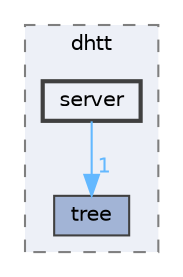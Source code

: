 digraph "dhtt/include/dhtt/server"
{
 // LATEX_PDF_SIZE
  bgcolor="transparent";
  edge [fontname=Helvetica,fontsize=10,labelfontname=Helvetica,labelfontsize=10];
  node [fontname=Helvetica,fontsize=10,shape=box,height=0.2,width=0.4];
  compound=true
  subgraph clusterdir_b119dd001e3bbdc1954b89cd9f0d501d {
    graph [ bgcolor="#edf0f7", pencolor="grey50", label="dhtt", fontname=Helvetica,fontsize=10 style="filled,dashed", URL="dir_b119dd001e3bbdc1954b89cd9f0d501d.html",tooltip=""]
  dir_e69c21c7aabdc3d96a24d6b9f9ac91e6 [label="tree", fillcolor="#a2b4d6", color="grey25", style="filled", URL="dir_e69c21c7aabdc3d96a24d6b9f9ac91e6.html",tooltip=""];
  dir_23ca53036a1b9d034c7b7c1f93f0fe21 [label="server", fillcolor="#edf0f7", color="grey25", style="filled,bold", URL="dir_23ca53036a1b9d034c7b7c1f93f0fe21.html",tooltip=""];
  }
  dir_23ca53036a1b9d034c7b7c1f93f0fe21->dir_e69c21c7aabdc3d96a24d6b9f9ac91e6 [headlabel="1", labeldistance=1.5 headhref="dir_000003_000004.html" color="steelblue1" fontcolor="steelblue1"];
}
